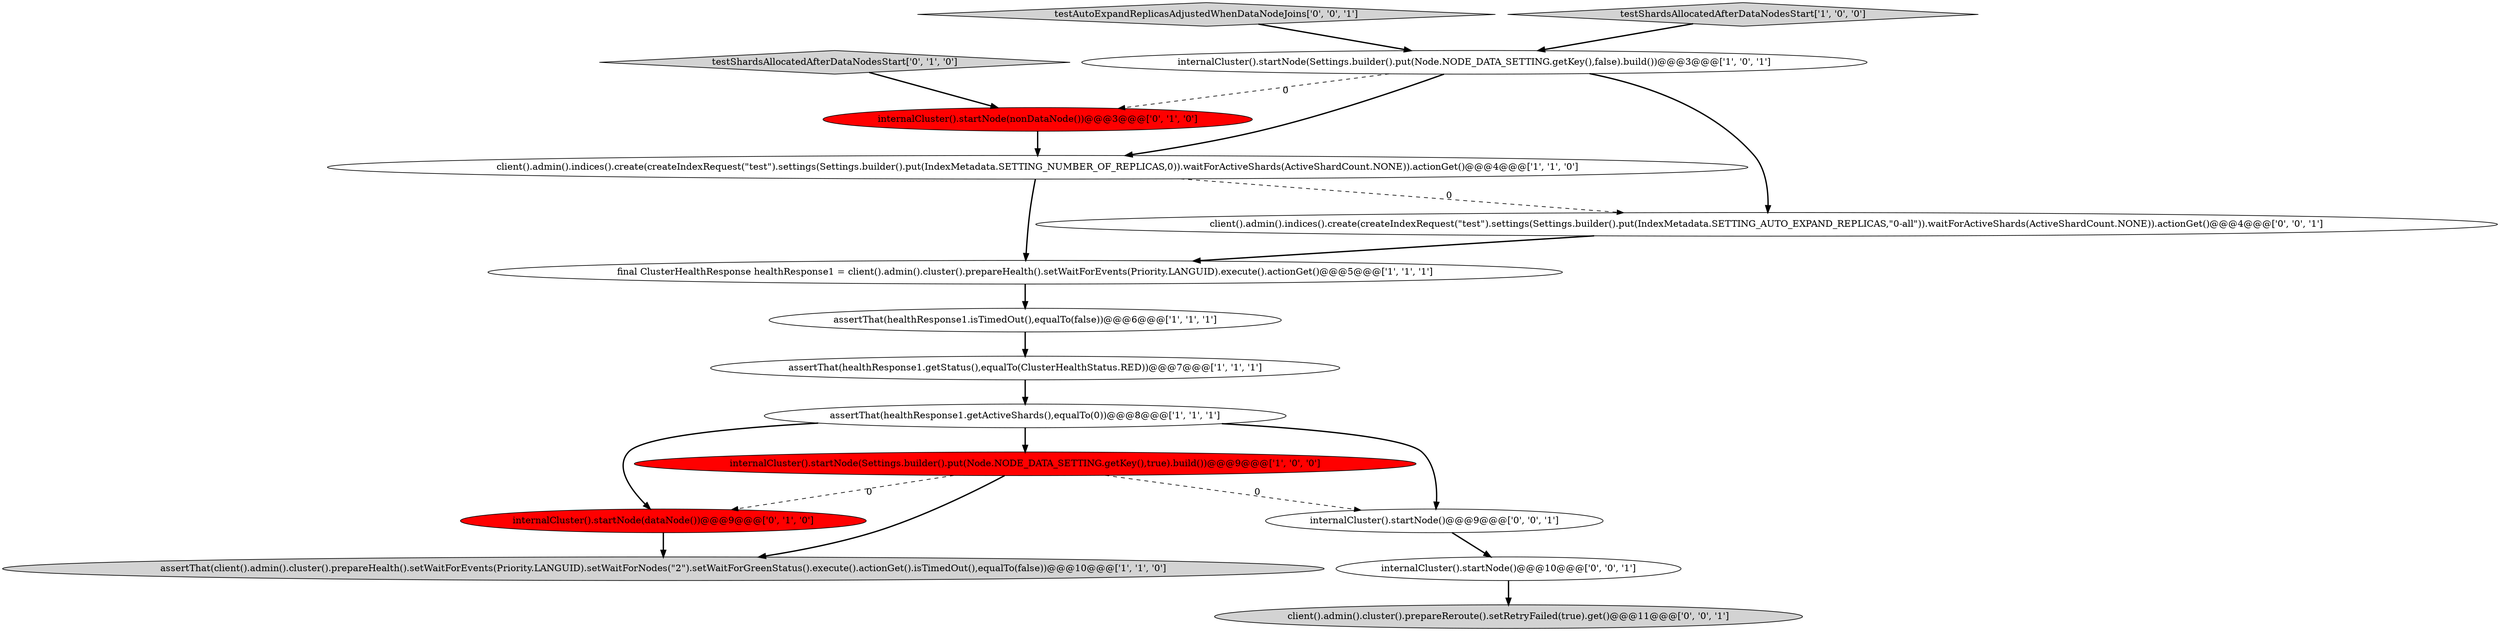 digraph {
11 [style = filled, label = "internalCluster().startNode(dataNode())@@@9@@@['0', '1', '0']", fillcolor = red, shape = ellipse image = "AAA1AAABBB2BBB"];
12 [style = filled, label = "testAutoExpandReplicasAdjustedWhenDataNodeJoins['0', '0', '1']", fillcolor = lightgray, shape = diamond image = "AAA0AAABBB3BBB"];
7 [style = filled, label = "assertThat(healthResponse1.getActiveShards(),equalTo(0))@@@8@@@['1', '1', '1']", fillcolor = white, shape = ellipse image = "AAA0AAABBB1BBB"];
13 [style = filled, label = "client().admin().indices().create(createIndexRequest(\"test\").settings(Settings.builder().put(IndexMetadata.SETTING_AUTO_EXPAND_REPLICAS,\"0-all\")).waitForActiveShards(ActiveShardCount.NONE)).actionGet()@@@4@@@['0', '0', '1']", fillcolor = white, shape = ellipse image = "AAA0AAABBB3BBB"];
14 [style = filled, label = "internalCluster().startNode()@@@9@@@['0', '0', '1']", fillcolor = white, shape = ellipse image = "AAA0AAABBB3BBB"];
9 [style = filled, label = "internalCluster().startNode(nonDataNode())@@@3@@@['0', '1', '0']", fillcolor = red, shape = ellipse image = "AAA1AAABBB2BBB"];
16 [style = filled, label = "client().admin().cluster().prepareReroute().setRetryFailed(true).get()@@@11@@@['0', '0', '1']", fillcolor = lightgray, shape = ellipse image = "AAA0AAABBB3BBB"];
6 [style = filled, label = "final ClusterHealthResponse healthResponse1 = client().admin().cluster().prepareHealth().setWaitForEvents(Priority.LANGUID).execute().actionGet()@@@5@@@['1', '1', '1']", fillcolor = white, shape = ellipse image = "AAA0AAABBB1BBB"];
10 [style = filled, label = "testShardsAllocatedAfterDataNodesStart['0', '1', '0']", fillcolor = lightgray, shape = diamond image = "AAA0AAABBB2BBB"];
8 [style = filled, label = "testShardsAllocatedAfterDataNodesStart['1', '0', '0']", fillcolor = lightgray, shape = diamond image = "AAA0AAABBB1BBB"];
4 [style = filled, label = "client().admin().indices().create(createIndexRequest(\"test\").settings(Settings.builder().put(IndexMetadata.SETTING_NUMBER_OF_REPLICAS,0)).waitForActiveShards(ActiveShardCount.NONE)).actionGet()@@@4@@@['1', '1', '0']", fillcolor = white, shape = ellipse image = "AAA0AAABBB1BBB"];
15 [style = filled, label = "internalCluster().startNode()@@@10@@@['0', '0', '1']", fillcolor = white, shape = ellipse image = "AAA0AAABBB3BBB"];
0 [style = filled, label = "internalCluster().startNode(Settings.builder().put(Node.NODE_DATA_SETTING.getKey(),false).build())@@@3@@@['1', '0', '1']", fillcolor = white, shape = ellipse image = "AAA0AAABBB1BBB"];
5 [style = filled, label = "assertThat(healthResponse1.getStatus(),equalTo(ClusterHealthStatus.RED))@@@7@@@['1', '1', '1']", fillcolor = white, shape = ellipse image = "AAA0AAABBB1BBB"];
1 [style = filled, label = "internalCluster().startNode(Settings.builder().put(Node.NODE_DATA_SETTING.getKey(),true).build())@@@9@@@['1', '0', '0']", fillcolor = red, shape = ellipse image = "AAA1AAABBB1BBB"];
2 [style = filled, label = "assertThat(client().admin().cluster().prepareHealth().setWaitForEvents(Priority.LANGUID).setWaitForNodes(\"2\").setWaitForGreenStatus().execute().actionGet().isTimedOut(),equalTo(false))@@@10@@@['1', '1', '0']", fillcolor = lightgray, shape = ellipse image = "AAA0AAABBB1BBB"];
3 [style = filled, label = "assertThat(healthResponse1.isTimedOut(),equalTo(false))@@@6@@@['1', '1', '1']", fillcolor = white, shape = ellipse image = "AAA0AAABBB1BBB"];
6->3 [style = bold, label=""];
7->11 [style = bold, label=""];
7->1 [style = bold, label=""];
0->13 [style = bold, label=""];
1->14 [style = dashed, label="0"];
4->6 [style = bold, label=""];
9->4 [style = bold, label=""];
15->16 [style = bold, label=""];
12->0 [style = bold, label=""];
11->2 [style = bold, label=""];
7->14 [style = bold, label=""];
8->0 [style = bold, label=""];
3->5 [style = bold, label=""];
0->4 [style = bold, label=""];
1->11 [style = dashed, label="0"];
5->7 [style = bold, label=""];
14->15 [style = bold, label=""];
1->2 [style = bold, label=""];
10->9 [style = bold, label=""];
0->9 [style = dashed, label="0"];
13->6 [style = bold, label=""];
4->13 [style = dashed, label="0"];
}
